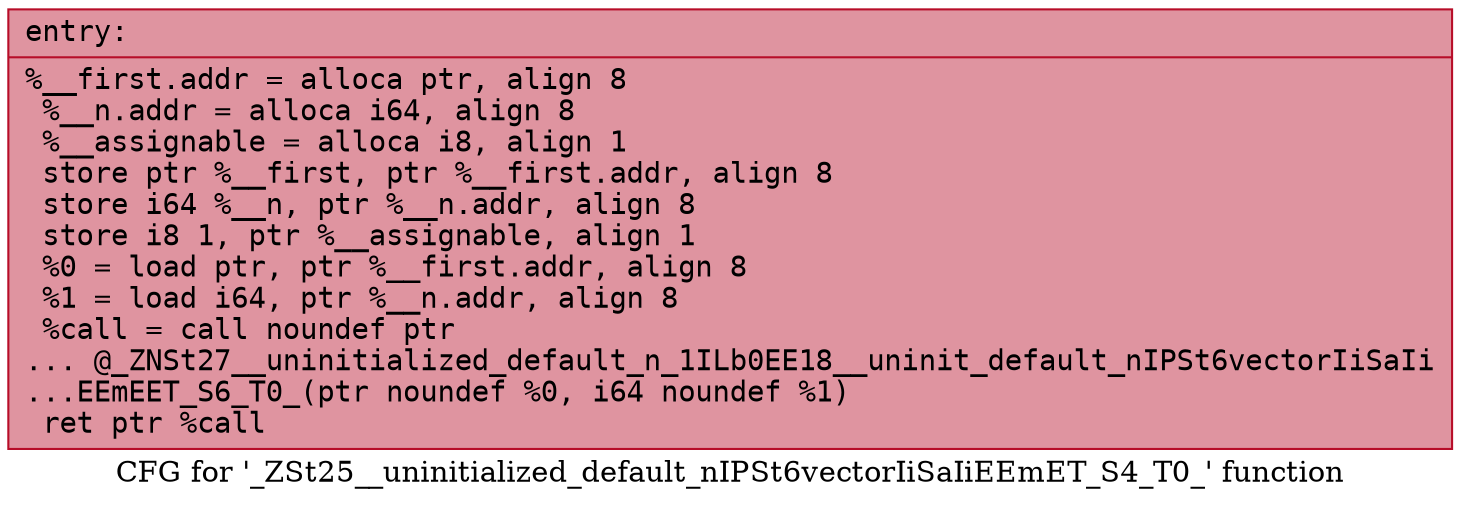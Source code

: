 digraph "CFG for '_ZSt25__uninitialized_default_nIPSt6vectorIiSaIiEEmET_S4_T0_' function" {
	label="CFG for '_ZSt25__uninitialized_default_nIPSt6vectorIiSaIiEEmET_S4_T0_' function";

	Node0x56307d6ee940 [shape=record,color="#b70d28ff", style=filled, fillcolor="#b70d2870" fontname="Courier",label="{entry:\l|  %__first.addr = alloca ptr, align 8\l  %__n.addr = alloca i64, align 8\l  %__assignable = alloca i8, align 1\l  store ptr %__first, ptr %__first.addr, align 8\l  store i64 %__n, ptr %__n.addr, align 8\l  store i8 1, ptr %__assignable, align 1\l  %0 = load ptr, ptr %__first.addr, align 8\l  %1 = load i64, ptr %__n.addr, align 8\l  %call = call noundef ptr\l... @_ZNSt27__uninitialized_default_n_1ILb0EE18__uninit_default_nIPSt6vectorIiSaIi\l...EEmEET_S6_T0_(ptr noundef %0, i64 noundef %1)\l  ret ptr %call\l}"];
}
